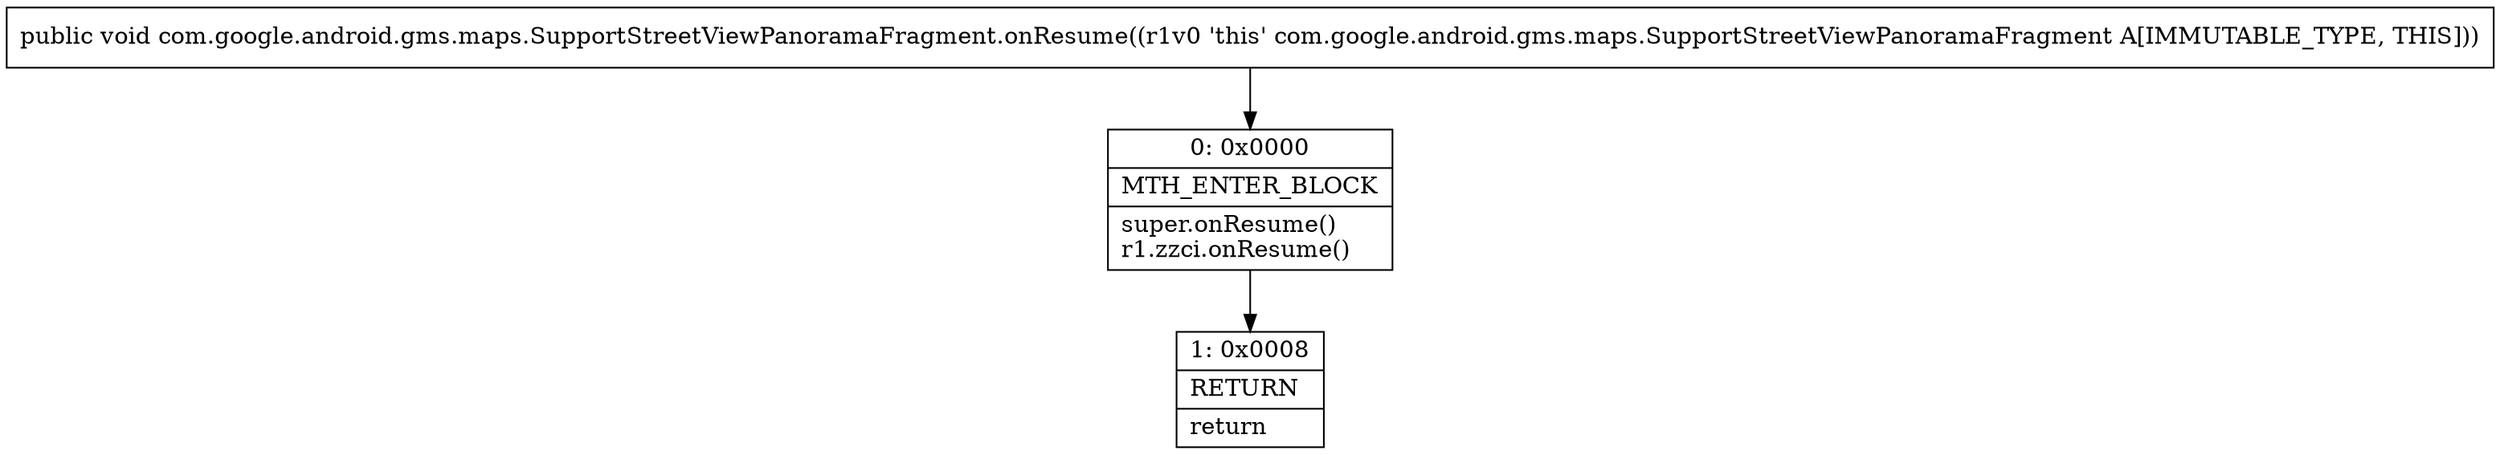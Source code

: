 digraph "CFG forcom.google.android.gms.maps.SupportStreetViewPanoramaFragment.onResume()V" {
Node_0 [shape=record,label="{0\:\ 0x0000|MTH_ENTER_BLOCK\l|super.onResume()\lr1.zzci.onResume()\l}"];
Node_1 [shape=record,label="{1\:\ 0x0008|RETURN\l|return\l}"];
MethodNode[shape=record,label="{public void com.google.android.gms.maps.SupportStreetViewPanoramaFragment.onResume((r1v0 'this' com.google.android.gms.maps.SupportStreetViewPanoramaFragment A[IMMUTABLE_TYPE, THIS])) }"];
MethodNode -> Node_0;
Node_0 -> Node_1;
}

